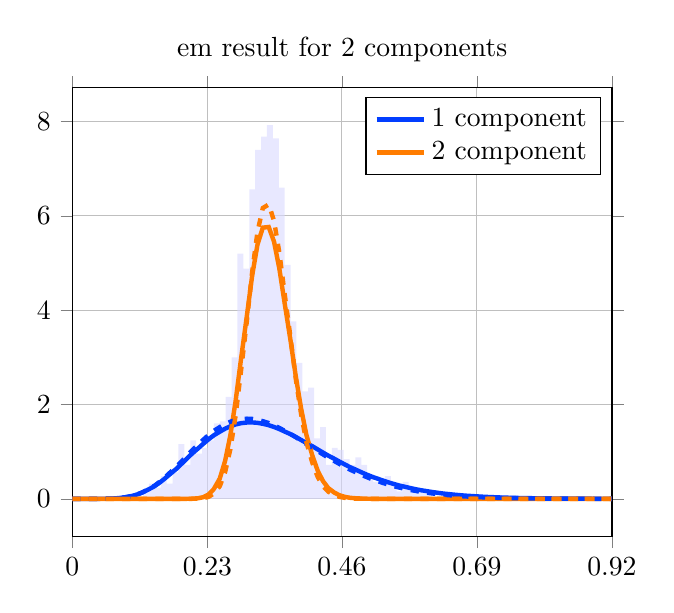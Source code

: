 \begin{tikzpicture}
\begin{axis}[title={em result for 2 components}, yticklabel style={/pgf/number format/fixed,
            /pgf/number format/precision=3}, grid={major}, yminorgrids={true}, tick align={outside}, xtick={0.0,0.229,0.457,0.686,0.915}, xmin={0.0}, xmax={0.915}, scaled y ticks={false}]
    \addplot[ybar interval, fill={blue!15}, forget plot, opacity={0.6}, draw={none}, bar width={5.0e-6}]
        table[row sep={\\}]
        {
            \\
            0.07  0.04  \\
            0.08  0.04  \\
            0.09  0.08  \\
            0.1  0.12  \\
            0.11  0.04  \\
            0.12  0.16  \\
            0.13  0.32  \\
            0.14  0.24  \\
            0.15  0.48  \\
            0.16  0.32  \\
            0.17  0.56  \\
            0.18  1.16  \\
            0.19  0.72  \\
            0.2  1.24  \\
            0.21  0.96  \\
            0.22  1.08  \\
            0.23  1.24  \\
            0.24  1.6  \\
            0.25  1.64  \\
            0.26  2.16  \\
            0.27  3.0  \\
            0.28  5.2  \\
            0.29  4.88  \\
            0.3  6.56  \\
            0.31  7.4  \\
            0.32  7.68  \\
            0.33  7.92  \\
            0.34  7.64  \\
            0.35  6.6  \\
            0.36  4.96  \\
            0.37  3.76  \\
            0.38  2.88  \\
            0.39  2.28  \\
            0.4  2.36  \\
            0.41  1.28  \\
            0.42  1.52  \\
            0.43  0.72  \\
            0.44  1.08  \\
            0.45  1.04  \\
            0.46  0.84  \\
            0.47  0.72  \\
            0.48  0.88  \\
            0.49  0.72  \\
            0.5  0.44  \\
            0.51  0.36  \\
            0.52  0.36  \\
            0.53  0.48  \\
            0.54  0.36  \\
            0.55  0.16  \\
            0.56  0.36  \\
            0.57  0.24  \\
            0.58  0.2  \\
            0.59  0.16  \\
            0.6  0.12  \\
            0.61  0.04  \\
            0.62  0.04  \\
            0.63  0.04  \\
            0.64  0.0  \\
            0.65  0.08  \\
            0.66  0.08  \\
            0.67  0.08  \\
            0.68  0.08  \\
            0.69  0.0  \\
            0.7  0.04  \\
            0.71  0.04  \\
            0.72  0.0  \\
            0.73  0.0  \\
            0.74  0.0  \\
            0.75  0.0  \\
            0.76  0.0  \\
            0.77  0.0  \\
            0.78  0.04  \\
            0.79  0.0  \\
            0.8  0.0  \\
            0.81  0.0  \\
            0.82  0.0  \\
            0.83  0.0  \\
            0.84  0.0  \\
            0.85  0.0  \\
            0.86  0.04  \\
            0.87  0.0  \\
            0.88  0.0  \\
            0.89  0.0  \\
            0.9  0.0  \\
            0.91  0.04  \\
            0.92  0.0  \\
        }
        ;
    \addplot[style={{ultra thick}}, color={rgb,1:red,0.008;green,0.243;blue,1.0}]
        table[row sep={\\}]
        {
            \\
            0.0  0.0  \\
            0.009  7.579e-9  \\
            0.018  1.181e-6  \\
            0.028  2.055e-5  \\
            0.037  0.0  \\
            0.046  0.001  \\
            0.055  0.002  \\
            0.065  0.005  \\
            0.074  0.011  \\
            0.083  0.022  \\
            0.092  0.039  \\
            0.102  0.063  \\
            0.111  0.097  \\
            0.12  0.142  \\
            0.129  0.198  \\
            0.139  0.265  \\
            0.148  0.343  \\
            0.157  0.432  \\
            0.166  0.528  \\
            0.176  0.632  \\
            0.185  0.74  \\
            0.194  0.85  \\
            0.203  0.959  \\
            0.213  1.066  \\
            0.222  1.168  \\
            0.231  1.262  \\
            0.24  1.348  \\
            0.25  1.423  \\
            0.259  1.487  \\
            0.268  1.538  \\
            0.277  1.578  \\
            0.286  1.604  \\
            0.296  1.618  \\
            0.305  1.62  \\
            0.314  1.611  \\
            0.323  1.591  \\
            0.333  1.562  \\
            0.342  1.524  \\
            0.351  1.479  \\
            0.36  1.427  \\
            0.37  1.371  \\
            0.379  1.311  \\
            0.388  1.247  \\
            0.397  1.182  \\
            0.407  1.115  \\
            0.416  1.048  \\
            0.425  0.981  \\
            0.434  0.916  \\
            0.444  0.851  \\
            0.453  0.789  \\
            0.462  0.729  \\
            0.471  0.671  \\
            0.481  0.616  \\
            0.49  0.564  \\
            0.499  0.515  \\
            0.508  0.469  \\
            0.518  0.426  \\
            0.527  0.386  \\
            0.536  0.349  \\
            0.545  0.315  \\
            0.554  0.284  \\
            0.564  0.255  \\
            0.573  0.229  \\
            0.582  0.204  \\
            0.591  0.183  \\
            0.601  0.163  \\
            0.61  0.145  \\
            0.619  0.129  \\
            0.628  0.114  \\
            0.638  0.101  \\
            0.647  0.089  \\
            0.656  0.079  \\
            0.665  0.069  \\
            0.675  0.061  \\
            0.684  0.054  \\
            0.693  0.047  \\
            0.702  0.041  \\
            0.712  0.036  \\
            0.721  0.031  \\
            0.73  0.027  \\
            0.739  0.024  \\
            0.749  0.021  \\
            0.758  0.018  \\
            0.767  0.016  \\
            0.776  0.014  \\
            0.786  0.012  \\
            0.795  0.01  \\
            0.804  0.009  \\
            0.813  0.008  \\
            0.822  0.007  \\
            0.832  0.006  \\
            0.841  0.005  \\
            0.85  0.004  \\
            0.859  0.004  \\
            0.869  0.003  \\
            0.878  0.003  \\
            0.887  0.002  \\
            0.896  0.002  \\
            0.906  0.002  \\
            0.915  0.001  \\
        }
        ;
    \addlegendentry {1 component}
    \addplot[style={{ultra thick}}, color={rgb,1:red,1.0;green,0.486;blue,0.0}]
        table[row sep={\\}]
        {
            \\
            0.0  0.0  \\
            0.009  5.903e-85  \\
            0.018  3.311e-63  \\
            0.028  7.25e-51  \\
            0.037  2.232e-42  \\
            0.046  5.324e-36  \\
            0.055  5.872e-31  \\
            0.065  7.762e-27  \\
            0.074  2.172e-23  \\
            0.083  1.856e-20  \\
            0.092  6.226e-18  \\
            0.102  9.796e-16  \\
            0.111  8.251e-14  \\
            0.12  4.112e-12  \\
            0.129  1.311e-10  \\
            0.139  2.842e-9  \\
            0.148  4.407e-8  \\
            0.157  5.089e-7  \\
            0.166  4.526e-6  \\
            0.176  3.19e-5  \\
            0.185  0.0  \\
            0.194  0.001  \\
            0.203  0.003  \\
            0.213  0.012  \\
            0.222  0.035  \\
            0.231  0.091  \\
            0.24  0.209  \\
            0.25  0.431  \\
            0.259  0.801  \\
            0.268  1.351  \\
            0.277  2.086  \\
            0.286  2.961  \\
            0.296  3.886  \\
            0.305  4.739  \\
            0.314  5.393  \\
            0.323  5.749  \\
            0.333  5.763  \\
            0.342  5.452  \\
            0.351  4.881  \\
            0.36  4.147  \\
            0.37  3.354  \\
            0.379  2.587  \\
            0.388  1.909  \\
            0.397  1.349  \\
            0.407  0.916  \\
            0.416  0.598  \\
            0.425  0.376  \\
            0.434  0.228  \\
            0.444  0.134  \\
            0.453  0.076  \\
            0.462  0.042  \\
            0.471  0.022  \\
            0.481  0.012  \\
            0.49  0.006  \\
            0.499  0.003  \\
            0.508  0.001  \\
            0.518  0.001  \\
            0.527  0.0  \\
            0.536  0.0  \\
            0.545  5.65e-5  \\
            0.554  2.407e-5  \\
            0.564  1.004e-5  \\
            0.573  4.106e-6  \\
            0.582  1.646e-6  \\
            0.591  6.476e-7  \\
            0.601  2.501e-7  \\
            0.61  9.489e-8  \\
            0.619  3.538e-8  \\
            0.628  1.297e-8  \\
            0.638  4.681e-9  \\
            0.647  1.662e-9  \\
            0.656  5.812e-10  \\
            0.665  2.002e-10  \\
            0.675  6.798e-11  \\
            0.684  2.276e-11  \\
            0.693  7.514e-12  \\
            0.702  2.448e-12  \\
            0.712  7.873e-13  \\
            0.721  2.5e-13  \\
            0.73  7.84e-14  \\
            0.739  2.429e-14  \\
            0.749  7.439e-15  \\
            0.758  2.252e-15  \\
            0.767  6.741e-16  \\
            0.776  1.996e-16  \\
            0.786  5.848e-17  \\
            0.795  1.695e-17  \\
            0.804  4.866e-18  \\
            0.813  1.383e-18  \\
            0.822  3.891e-19  \\
            0.832  1.084e-19  \\
            0.841  2.995e-20  \\
            0.85  8.195e-21  \\
            0.859  2.223e-21  \\
            0.869  5.976e-22  \\
            0.878  1.593e-22  \\
            0.887  4.212e-23  \\
            0.896  1.105e-23  \\
            0.906  2.874e-24  \\
            0.915  7.417e-25  \\
        }
        ;
    \addlegendentry {2 component}
    \addplot[style={{ultra thick, dashed}}, color={rgb,1:red,0.008;green,0.243;blue,1.0}]
        table[row sep={\\}]
        {
            \\
            0.0  0.0  \\
            0.009  3.535e-9  \\
            0.018  7.051e-7  \\
            0.028  1.408e-5  \\
            0.037  0.0  \\
            0.046  0.001  \\
            0.055  0.002  \\
            0.065  0.005  \\
            0.074  0.01  \\
            0.083  0.021  \\
            0.092  0.037  \\
            0.102  0.063  \\
            0.111  0.098  \\
            0.12  0.144  \\
            0.129  0.204  \\
            0.139  0.275  \\
            0.148  0.36  \\
            0.157  0.455  \\
            0.166  0.56  \\
            0.176  0.673  \\
            0.185  0.79  \\
            0.194  0.91  \\
            0.203  1.028  \\
            0.213  1.143  \\
            0.222  1.252  \\
            0.231  1.353  \\
            0.24  1.442  \\
            0.25  1.52  \\
            0.259  1.584  \\
            0.268  1.634  \\
            0.277  1.67  \\
            0.286  1.692  \\
            0.296  1.699  \\
            0.305  1.694  \\
            0.314  1.676  \\
            0.323  1.646  \\
            0.333  1.607  \\
            0.342  1.559  \\
            0.351  1.504  \\
            0.36  1.442  \\
            0.37  1.376  \\
            0.379  1.306  \\
            0.388  1.234  \\
            0.397  1.161  \\
            0.407  1.087  \\
            0.416  1.014  \\
            0.425  0.942  \\
            0.434  0.872  \\
            0.444  0.804  \\
            0.453  0.739  \\
            0.462  0.677  \\
            0.471  0.618  \\
            0.481  0.562  \\
            0.49  0.51  \\
            0.499  0.462  \\
            0.508  0.416  \\
            0.518  0.375  \\
            0.527  0.336  \\
            0.536  0.301  \\
            0.545  0.269  \\
            0.554  0.24  \\
            0.564  0.213  \\
            0.573  0.189  \\
            0.582  0.168  \\
            0.591  0.148  \\
            0.601  0.131  \\
            0.61  0.115  \\
            0.619  0.101  \\
            0.628  0.089  \\
            0.638  0.078  \\
            0.647  0.068  \\
            0.656  0.059  \\
            0.665  0.052  \\
            0.675  0.045  \\
            0.684  0.039  \\
            0.693  0.034  \\
            0.702  0.029  \\
            0.712  0.025  \\
            0.721  0.022  \\
            0.73  0.019  \\
            0.739  0.016  \\
            0.749  0.014  \\
            0.758  0.012  \\
            0.767  0.01  \\
            0.776  0.009  \\
            0.786  0.008  \\
            0.795  0.007  \\
            0.804  0.006  \\
            0.813  0.005  \\
            0.822  0.004  \\
            0.832  0.003  \\
            0.841  0.003  \\
            0.85  0.002  \\
            0.859  0.002  \\
            0.869  0.002  \\
            0.878  0.002  \\
            0.887  0.001  \\
            0.896  0.001  \\
            0.906  0.001  \\
            0.915  0.001  \\
        }
        ;
    \addplot[style={{ultra thick, dashed}}, color={rgb,1:red,1.0;green,0.486;blue,0.0}]
        table[row sep={\\}]
        {
            \\
            0.0  0.0  \\
            0.009  1.629e-100  \\
            0.018  8.315e-75  \\
            0.028  3.223e-60  \\
            0.037  3.501e-50  \\
            0.046  1.218e-42  \\
            0.055  1.12e-36  \\
            0.065  8.388e-32  \\
            0.074  1.003e-27  \\
            0.083  2.953e-24  \\
            0.092  2.877e-21  \\
            0.102  1.146e-18  \\
            0.111  2.182e-16  \\
            0.12  2.234e-14  \\
            0.129  1.348e-12  \\
            0.139  5.163e-11  \\
            0.148  1.33e-9  \\
            0.157  2.418e-8  \\
            0.166  3.229e-7  \\
            0.176  3.275e-6  \\
            0.185  2.596e-5  \\
            0.194  0.0  \\
            0.203  0.001  \\
            0.213  0.004  \\
            0.222  0.013  \\
            0.231  0.042  \\
            0.24  0.113  \\
            0.25  0.268  \\
            0.259  0.563  \\
            0.268  1.055  \\
            0.277  1.778  \\
            0.286  2.714  \\
            0.296  3.777  \\
            0.305  4.818  \\
            0.314  5.664  \\
            0.323  6.165  \\
            0.333  6.24  \\
            0.342  5.896  \\
            0.351  5.22  \\
            0.36  4.346  \\
            0.37  3.412  \\
            0.379  2.534  \\
            0.388  1.785  \\
            0.397  1.195  \\
            0.407  0.763  \\
            0.416  0.465  \\
            0.425  0.271  \\
            0.434  0.152  \\
            0.444  0.081  \\
            0.453  0.042  \\
            0.462  0.021  \\
            0.471  0.01  \\
            0.481  0.005  \\
            0.49  0.002  \\
            0.499  0.001  \\
            0.508  0.0  \\
            0.518  0.0  \\
            0.527  6.318e-5  \\
            0.536  2.45e-5  \\
            0.545  9.252e-6  \\
            0.554  3.406e-6  \\
            0.564  1.223e-6  \\
            0.573  4.289e-7  \\
            0.582  1.469e-7  \\
            0.591  4.923e-8  \\
            0.601  1.614e-8  \\
            0.61  5.18e-9  \\
            0.619  1.629e-9  \\
            0.628  5.022e-10  \\
            0.638  1.519e-10  \\
            0.647  4.508e-11  \\
            0.656  1.314e-11  \\
            0.665  3.764e-12  \\
            0.675  1.059e-12  \\
            0.684  2.933e-13  \\
            0.693  7.99e-14  \\
            0.702  2.142e-14  \\
            0.712  5.655e-15  \\
            0.721  1.471e-15  \\
            0.73  3.77e-16  \\
            0.739  9.525e-17  \\
            0.749  2.373e-17  \\
            0.758  5.834e-18  \\
            0.767  1.415e-18  \\
            0.776  3.389e-19  \\
            0.786  8.015e-20  \\
            0.795  1.872e-20  \\
            0.804  4.321e-21  \\
            0.813  9.855e-22  \\
            0.822  2.222e-22  \\
            0.832  4.954e-23  \\
            0.841  1.093e-23  \\
            0.85  2.384e-24  \\
            0.859  5.146e-25  \\
            0.869  1.099e-25  \\
            0.878  2.326e-26  \\
            0.887  4.872e-27  \\
            0.896  1.011e-27  \\
            0.906  2.077e-28  \\
            0.915  4.228e-29  \\
        }
        ;
\end{axis}
\end{tikzpicture}
